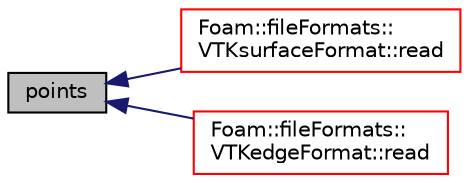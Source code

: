 digraph "points"
{
  bgcolor="transparent";
  edge [fontname="Helvetica",fontsize="10",labelfontname="Helvetica",labelfontsize="10"];
  node [fontname="Helvetica",fontsize="10",shape=record];
  rankdir="LR";
  Node75 [label="points",height=0.2,width=0.4,color="black", fillcolor="grey75", style="filled", fontcolor="black"];
  Node75 -> Node76 [dir="back",color="midnightblue",fontsize="10",style="solid",fontname="Helvetica"];
  Node76 [label="Foam::fileFormats::\lVTKsurfaceFormat::read",height=0.2,width=0.4,color="red",URL="$a30925.html#a464ebd67acbdff0014d4dae69e3ec4be",tooltip="Read from file. "];
  Node75 -> Node79 [dir="back",color="midnightblue",fontsize="10",style="solid",fontname="Helvetica"];
  Node79 [label="Foam::fileFormats::\lVTKedgeFormat::read",height=0.2,width=0.4,color="red",URL="$a22545.html#a464ebd67acbdff0014d4dae69e3ec4be",tooltip="Read from file. "];
}
